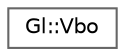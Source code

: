 digraph "Graphical Class Hierarchy"
{
 // LATEX_PDF_SIZE
  bgcolor="transparent";
  edge [fontname=Helvetica,fontsize=10,labelfontname=Helvetica,labelfontsize=10];
  node [fontname=Helvetica,fontsize=10,shape=box,height=0.2,width=0.4];
  rankdir="LR";
  Node0 [id="Node000000",label="Gl::Vbo",height=0.2,width=0.4,color="grey40", fillcolor="white", style="filled",URL="$class_gl_1_1_vbo.html",tooltip=" "];
}

